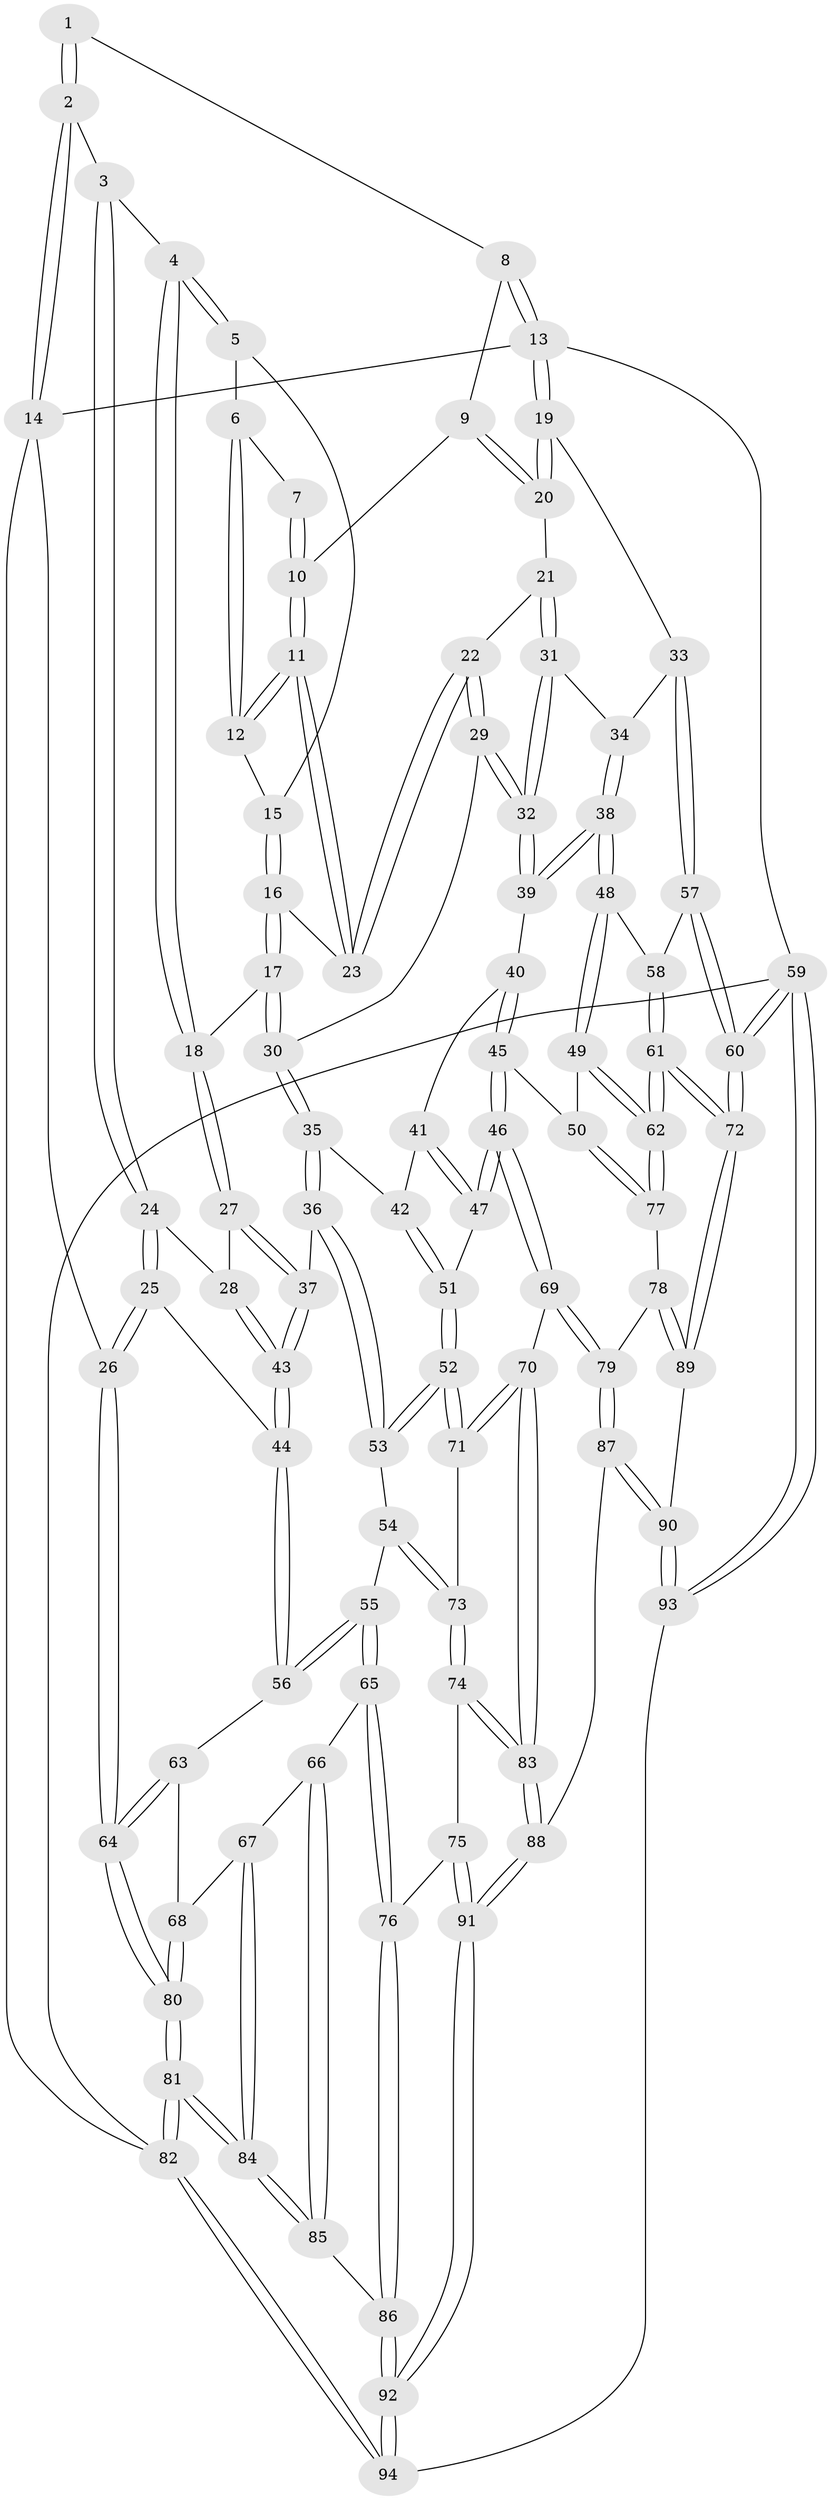 // Generated by graph-tools (version 1.1) at 2025/03/03/09/25 03:03:12]
// undirected, 94 vertices, 232 edges
graph export_dot {
graph [start="1"]
  node [color=gray90,style=filled];
  1 [pos="+0.5561015457632451+0"];
  2 [pos="+0.04211387518363996+0"];
  3 [pos="+0.180742115998715+0"];
  4 [pos="+0.25919400296328066+0.06657596356959286"];
  5 [pos="+0.39773597410034134+0.07419371434744275"];
  6 [pos="+0.4108922364788457+0.06805435805983609"];
  7 [pos="+0.4443059431038908+0.04606785675066467"];
  8 [pos="+0.742286869813621+0"];
  9 [pos="+0.7290486594914051+0"];
  10 [pos="+0.6271799130981337+0.029006777238688546"];
  11 [pos="+0.6091910974961581+0.07872110717134172"];
  12 [pos="+0.5797756206587339+0.07989628310431855"];
  13 [pos="+1+0"];
  14 [pos="+0+0"];
  15 [pos="+0.4344095989527752+0.09889283772911833"];
  16 [pos="+0.49956590855347494+0.1746218099640722"];
  17 [pos="+0.4344763615894505+0.2420499611709043"];
  18 [pos="+0.2944574037901274+0.14240530811862778"];
  19 [pos="+1+0.034732152222981205"];
  20 [pos="+0.7978185606538678+0.17870001180297576"];
  21 [pos="+0.793763793058523+0.19388829198352708"];
  22 [pos="+0.6022333486072229+0.14063220826059247"];
  23 [pos="+0.5986998545840901+0.1330253643318309"];
  24 [pos="+0.12251272518853353+0.3302467089597221"];
  25 [pos="+0+0.3761541257951824"];
  26 [pos="+0+0.39052695169517654"];
  27 [pos="+0.2615904438788001+0.32061912145341764"];
  28 [pos="+0.12771728731185866+0.3319176697974374"];
  29 [pos="+0.6342576824543997+0.26166416312919805"];
  30 [pos="+0.44655238315830664+0.30896728331847"];
  31 [pos="+0.7933754464158828+0.2533282604082145"];
  32 [pos="+0.6965368920896299+0.3317491720119928"];
  33 [pos="+1+0.26616978030910293"];
  34 [pos="+0.894237855916035+0.2806521772358915"];
  35 [pos="+0.4212177420638437+0.40874270949661173"];
  36 [pos="+0.3745509644824372+0.4270343577964491"];
  37 [pos="+0.370525543967118+0.4262652347349074"];
  38 [pos="+0.8066628259414537+0.48303331413362294"];
  39 [pos="+0.6919153733613763+0.4025277482042528"];
  40 [pos="+0.6528661992250269+0.42522923132802076"];
  41 [pos="+0.6111812535358211+0.4297177192507252"];
  42 [pos="+0.4604406222244733+0.4260948668373983"];
  43 [pos="+0.22022859546388246+0.4925774395828067"];
  44 [pos="+0.19173582033946873+0.5290985908524057"];
  45 [pos="+0.6272583300245834+0.5926138114776381"];
  46 [pos="+0.5789323787363427+0.6163048805579565"];
  47 [pos="+0.5373657363561569+0.5979904005770932"];
  48 [pos="+0.8082030398953267+0.48465145355773775"];
  49 [pos="+0.7966278041565489+0.5676604467351962"];
  50 [pos="+0.6700229517771454+0.6123495534177089"];
  51 [pos="+0.5200268431254654+0.594391335672762"];
  52 [pos="+0.49660314585296333+0.6097564497751063"];
  53 [pos="+0.37013689020995627+0.5500040499228545"];
  54 [pos="+0.3556141230230826+0.5927441720818339"];
  55 [pos="+0.18968275358114306+0.5592392063512397"];
  56 [pos="+0.18680915026624162+0.5487009247636061"];
  57 [pos="+1+0.39248831333938977"];
  58 [pos="+0.9943932081440822+0.469620895345922"];
  59 [pos="+1+1"];
  60 [pos="+1+1"];
  61 [pos="+0.8897508968386529+0.7923144772025784"];
  62 [pos="+0.849923362429539+0.7373905774210836"];
  63 [pos="+0.06049079320622883+0.5612184339972363"];
  64 [pos="+0+0.4463312414453511"];
  65 [pos="+0.1943770150839454+0.6789805798903217"];
  66 [pos="+0.16034355766950553+0.6884099861655398"];
  67 [pos="+0.1103169504701824+0.6752095599695632"];
  68 [pos="+0.08748265515254605+0.6623935044748318"];
  69 [pos="+0.5835373240197212+0.7171568380775205"];
  70 [pos="+0.46366805786147974+0.7168423376213863"];
  71 [pos="+0.4920299977130328+0.6163980143683048"];
  72 [pos="+0.9068473526969255+0.8351369750238604"];
  73 [pos="+0.3535130754885845+0.6386381950526469"];
  74 [pos="+0.3372840644806098+0.696242367925966"];
  75 [pos="+0.2639468184045944+0.7189567756290666"];
  76 [pos="+0.2564119850133759+0.7192511765999028"];
  77 [pos="+0.6877312115156922+0.6873996692514173"];
  78 [pos="+0.6054375894178577+0.7400046103464302"];
  79 [pos="+0.6031204080190471+0.7395031271281729"];
  80 [pos="+0+0.6800390327111993"];
  81 [pos="+0+1"];
  82 [pos="+0+1"];
  83 [pos="+0.4222175193999933+0.7454518094615912"];
  84 [pos="+0+1"];
  85 [pos="+0.05676488144115758+0.847174960820173"];
  86 [pos="+0.20886581413047442+0.8449956461072252"];
  87 [pos="+0.5367473083948274+0.8327447846158001"];
  88 [pos="+0.4418638973614341+0.8250805024411306"];
  89 [pos="+0.7103795077454479+0.847367677181346"];
  90 [pos="+0.6079440232087066+0.9243445523209208"];
  91 [pos="+0.37716011272113886+0.9512601520192074"];
  92 [pos="+0.33855153233044+1"];
  93 [pos="+0.5332365109989149+1"];
  94 [pos="+0.33969301306560623+1"];
  1 -- 2;
  1 -- 2;
  1 -- 8;
  2 -- 3;
  2 -- 14;
  2 -- 14;
  3 -- 4;
  3 -- 24;
  3 -- 24;
  4 -- 5;
  4 -- 5;
  4 -- 18;
  4 -- 18;
  5 -- 6;
  5 -- 15;
  6 -- 7;
  6 -- 12;
  6 -- 12;
  7 -- 10;
  7 -- 10;
  8 -- 9;
  8 -- 13;
  8 -- 13;
  9 -- 10;
  9 -- 20;
  9 -- 20;
  10 -- 11;
  10 -- 11;
  11 -- 12;
  11 -- 12;
  11 -- 23;
  11 -- 23;
  12 -- 15;
  13 -- 14;
  13 -- 19;
  13 -- 19;
  13 -- 59;
  14 -- 26;
  14 -- 82;
  15 -- 16;
  15 -- 16;
  16 -- 17;
  16 -- 17;
  16 -- 23;
  17 -- 18;
  17 -- 30;
  17 -- 30;
  18 -- 27;
  18 -- 27;
  19 -- 20;
  19 -- 20;
  19 -- 33;
  20 -- 21;
  21 -- 22;
  21 -- 31;
  21 -- 31;
  22 -- 23;
  22 -- 23;
  22 -- 29;
  22 -- 29;
  24 -- 25;
  24 -- 25;
  24 -- 28;
  25 -- 26;
  25 -- 26;
  25 -- 44;
  26 -- 64;
  26 -- 64;
  27 -- 28;
  27 -- 37;
  27 -- 37;
  28 -- 43;
  28 -- 43;
  29 -- 30;
  29 -- 32;
  29 -- 32;
  30 -- 35;
  30 -- 35;
  31 -- 32;
  31 -- 32;
  31 -- 34;
  32 -- 39;
  32 -- 39;
  33 -- 34;
  33 -- 57;
  33 -- 57;
  34 -- 38;
  34 -- 38;
  35 -- 36;
  35 -- 36;
  35 -- 42;
  36 -- 37;
  36 -- 53;
  36 -- 53;
  37 -- 43;
  37 -- 43;
  38 -- 39;
  38 -- 39;
  38 -- 48;
  38 -- 48;
  39 -- 40;
  40 -- 41;
  40 -- 45;
  40 -- 45;
  41 -- 42;
  41 -- 47;
  41 -- 47;
  42 -- 51;
  42 -- 51;
  43 -- 44;
  43 -- 44;
  44 -- 56;
  44 -- 56;
  45 -- 46;
  45 -- 46;
  45 -- 50;
  46 -- 47;
  46 -- 47;
  46 -- 69;
  46 -- 69;
  47 -- 51;
  48 -- 49;
  48 -- 49;
  48 -- 58;
  49 -- 50;
  49 -- 62;
  49 -- 62;
  50 -- 77;
  50 -- 77;
  51 -- 52;
  51 -- 52;
  52 -- 53;
  52 -- 53;
  52 -- 71;
  52 -- 71;
  53 -- 54;
  54 -- 55;
  54 -- 73;
  54 -- 73;
  55 -- 56;
  55 -- 56;
  55 -- 65;
  55 -- 65;
  56 -- 63;
  57 -- 58;
  57 -- 60;
  57 -- 60;
  58 -- 61;
  58 -- 61;
  59 -- 60;
  59 -- 60;
  59 -- 93;
  59 -- 93;
  59 -- 82;
  60 -- 72;
  60 -- 72;
  61 -- 62;
  61 -- 62;
  61 -- 72;
  61 -- 72;
  62 -- 77;
  62 -- 77;
  63 -- 64;
  63 -- 64;
  63 -- 68;
  64 -- 80;
  64 -- 80;
  65 -- 66;
  65 -- 76;
  65 -- 76;
  66 -- 67;
  66 -- 85;
  66 -- 85;
  67 -- 68;
  67 -- 84;
  67 -- 84;
  68 -- 80;
  68 -- 80;
  69 -- 70;
  69 -- 79;
  69 -- 79;
  70 -- 71;
  70 -- 71;
  70 -- 83;
  70 -- 83;
  71 -- 73;
  72 -- 89;
  72 -- 89;
  73 -- 74;
  73 -- 74;
  74 -- 75;
  74 -- 83;
  74 -- 83;
  75 -- 76;
  75 -- 91;
  75 -- 91;
  76 -- 86;
  76 -- 86;
  77 -- 78;
  78 -- 79;
  78 -- 89;
  78 -- 89;
  79 -- 87;
  79 -- 87;
  80 -- 81;
  80 -- 81;
  81 -- 82;
  81 -- 82;
  81 -- 84;
  81 -- 84;
  82 -- 94;
  82 -- 94;
  83 -- 88;
  83 -- 88;
  84 -- 85;
  84 -- 85;
  85 -- 86;
  86 -- 92;
  86 -- 92;
  87 -- 88;
  87 -- 90;
  87 -- 90;
  88 -- 91;
  88 -- 91;
  89 -- 90;
  90 -- 93;
  90 -- 93;
  91 -- 92;
  91 -- 92;
  92 -- 94;
  92 -- 94;
  93 -- 94;
}
